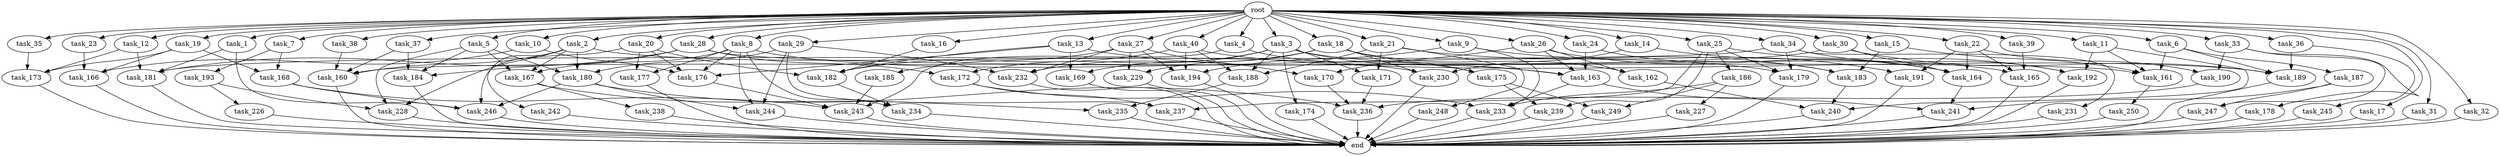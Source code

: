 digraph G {
  root [size="0.000000"];
  task_1 [size="1024.000000"];
  task_2 [size="1024.000000"];
  task_3 [size="1024.000000"];
  task_4 [size="1024.000000"];
  task_5 [size="1024.000000"];
  task_6 [size="1024.000000"];
  task_7 [size="1024.000000"];
  task_8 [size="1024.000000"];
  task_9 [size="1024.000000"];
  task_10 [size="1024.000000"];
  task_11 [size="1024.000000"];
  task_12 [size="1024.000000"];
  task_13 [size="1024.000000"];
  task_14 [size="1024.000000"];
  task_15 [size="1024.000000"];
  task_16 [size="1024.000000"];
  task_17 [size="1024.000000"];
  task_18 [size="1024.000000"];
  task_19 [size="1024.000000"];
  task_20 [size="1024.000000"];
  task_21 [size="1024.000000"];
  task_22 [size="1024.000000"];
  task_23 [size="1024.000000"];
  task_24 [size="1024.000000"];
  task_25 [size="1024.000000"];
  task_26 [size="1024.000000"];
  task_27 [size="1024.000000"];
  task_28 [size="1024.000000"];
  task_29 [size="1024.000000"];
  task_30 [size="1024.000000"];
  task_31 [size="1024.000000"];
  task_32 [size="1024.000000"];
  task_33 [size="1024.000000"];
  task_34 [size="1024.000000"];
  task_35 [size="1024.000000"];
  task_36 [size="1024.000000"];
  task_37 [size="1024.000000"];
  task_38 [size="1024.000000"];
  task_39 [size="1024.000000"];
  task_40 [size="1024.000000"];
  task_160 [size="2302102470656.000000"];
  task_161 [size="1984274890752.000000"];
  task_162 [size="618475290624.000000"];
  task_163 [size="1520418422784.000000"];
  task_164 [size="1357209665536.000000"];
  task_165 [size="1486058684416.000000"];
  task_166 [size="1219770712064.000000"];
  task_167 [size="1202590842880.000000"];
  task_168 [size="1073741824000.000000"];
  task_169 [size="996432412672.000000"];
  task_170 [size="523986010112.000000"];
  task_171 [size="1168231104512.000000"];
  task_172 [size="1717986918400.000000"];
  task_173 [size="566935683072.000000"];
  task_174 [size="858993459200.000000"];
  task_175 [size="1005022347264.000000"];
  task_176 [size="2388001816576.000000"];
  task_177 [size="1554778161152.000000"];
  task_178 [size="695784701952.000000"];
  task_179 [size="1700807049216.000000"];
  task_180 [size="377957122048.000000"];
  task_181 [size="2113123909632.000000"];
  task_182 [size="2388001816576.000000"];
  task_183 [size="738734374912.000000"];
  task_184 [size="2027224563712.000000"];
  task_185 [size="214748364800.000000"];
  task_186 [size="420906795008.000000"];
  task_187 [size="214748364800.000000"];
  task_188 [size="2027224563712.000000"];
  task_189 [size="1838246002688.000000"];
  task_190 [size="773094113280.000000"];
  task_191 [size="498216206336.000000"];
  task_192 [size="1537598291968.000000"];
  task_193 [size="858993459200.000000"];
  task_194 [size="1494648619008.000000"];
  task_226 [size="858993459200.000000"];
  task_227 [size="309237645312.000000"];
  task_228 [size="1202590842880.000000"];
  task_229 [size="523986010112.000000"];
  task_230 [size="764504178688.000000"];
  task_231 [size="420906795008.000000"];
  task_232 [size="558345748480.000000"];
  task_233 [size="1348619730944.000000"];
  task_234 [size="893353197568.000000"];
  task_235 [size="833223655424.000000"];
  task_236 [size="1202590842880.000000"];
  task_237 [size="764504178688.000000"];
  task_238 [size="695784701952.000000"];
  task_239 [size="558345748480.000000"];
  task_240 [size="1219770712064.000000"];
  task_241 [size="695784701952.000000"];
  task_242 [size="34359738368.000000"];
  task_243 [size="2250562863104.000000"];
  task_244 [size="1108101562368.000000"];
  task_245 [size="214748364800.000000"];
  task_246 [size="1915555414016.000000"];
  task_247 [size="773094113280.000000"];
  task_248 [size="309237645312.000000"];
  task_249 [size="446676598784.000000"];
  task_250 [size="420906795008.000000"];
  end [size="0.000000"];

  root -> task_1 [size="1.000000"];
  root -> task_2 [size="1.000000"];
  root -> task_3 [size="1.000000"];
  root -> task_4 [size="1.000000"];
  root -> task_5 [size="1.000000"];
  root -> task_6 [size="1.000000"];
  root -> task_7 [size="1.000000"];
  root -> task_8 [size="1.000000"];
  root -> task_9 [size="1.000000"];
  root -> task_10 [size="1.000000"];
  root -> task_11 [size="1.000000"];
  root -> task_12 [size="1.000000"];
  root -> task_13 [size="1.000000"];
  root -> task_14 [size="1.000000"];
  root -> task_15 [size="1.000000"];
  root -> task_16 [size="1.000000"];
  root -> task_17 [size="1.000000"];
  root -> task_18 [size="1.000000"];
  root -> task_19 [size="1.000000"];
  root -> task_20 [size="1.000000"];
  root -> task_21 [size="1.000000"];
  root -> task_22 [size="1.000000"];
  root -> task_23 [size="1.000000"];
  root -> task_24 [size="1.000000"];
  root -> task_25 [size="1.000000"];
  root -> task_26 [size="1.000000"];
  root -> task_27 [size="1.000000"];
  root -> task_28 [size="1.000000"];
  root -> task_29 [size="1.000000"];
  root -> task_30 [size="1.000000"];
  root -> task_31 [size="1.000000"];
  root -> task_32 [size="1.000000"];
  root -> task_33 [size="1.000000"];
  root -> task_34 [size="1.000000"];
  root -> task_35 [size="1.000000"];
  root -> task_36 [size="1.000000"];
  root -> task_37 [size="1.000000"];
  root -> task_38 [size="1.000000"];
  root -> task_39 [size="1.000000"];
  root -> task_40 [size="1.000000"];
  task_1 -> task_181 [size="679477248.000000"];
  task_1 -> task_246 [size="679477248.000000"];
  task_2 -> task_160 [size="33554432.000000"];
  task_2 -> task_167 [size="33554432.000000"];
  task_2 -> task_180 [size="33554432.000000"];
  task_2 -> task_228 [size="33554432.000000"];
  task_2 -> task_230 [size="33554432.000000"];
  task_2 -> task_242 [size="33554432.000000"];
  task_3 -> task_163 [size="838860800.000000"];
  task_3 -> task_165 [size="838860800.000000"];
  task_3 -> task_169 [size="838860800.000000"];
  task_3 -> task_171 [size="838860800.000000"];
  task_3 -> task_172 [size="838860800.000000"];
  task_3 -> task_174 [size="838860800.000000"];
  task_3 -> task_188 [size="838860800.000000"];
  task_4 -> task_175 [size="679477248.000000"];
  task_4 -> task_243 [size="679477248.000000"];
  task_5 -> task_167 [size="301989888.000000"];
  task_5 -> task_180 [size="301989888.000000"];
  task_5 -> task_184 [size="301989888.000000"];
  task_5 -> task_228 [size="301989888.000000"];
  task_6 -> task_161 [size="209715200.000000"];
  task_6 -> task_187 [size="209715200.000000"];
  task_6 -> task_189 [size="209715200.000000"];
  task_7 -> task_168 [size="838860800.000000"];
  task_7 -> task_193 [size="838860800.000000"];
  task_8 -> task_167 [size="838860800.000000"];
  task_8 -> task_176 [size="838860800.000000"];
  task_8 -> task_177 [size="838860800.000000"];
  task_8 -> task_179 [size="838860800.000000"];
  task_8 -> task_234 [size="838860800.000000"];
  task_8 -> task_244 [size="838860800.000000"];
  task_9 -> task_191 [size="411041792.000000"];
  task_9 -> task_194 [size="411041792.000000"];
  task_9 -> task_233 [size="411041792.000000"];
  task_10 -> task_166 [size="679477248.000000"];
  task_10 -> task_176 [size="679477248.000000"];
  task_11 -> task_161 [size="679477248.000000"];
  task_11 -> task_192 [size="679477248.000000"];
  task_11 -> task_240 [size="679477248.000000"];
  task_12 -> task_173 [size="134217728.000000"];
  task_12 -> task_181 [size="134217728.000000"];
  task_13 -> task_163 [size="134217728.000000"];
  task_13 -> task_169 [size="134217728.000000"];
  task_13 -> task_176 [size="134217728.000000"];
  task_13 -> task_182 [size="134217728.000000"];
  task_14 -> task_164 [size="411041792.000000"];
  task_14 -> task_230 [size="411041792.000000"];
  task_15 -> task_161 [size="209715200.000000"];
  task_15 -> task_183 [size="209715200.000000"];
  task_16 -> task_182 [size="679477248.000000"];
  task_17 -> end [size="1.000000"];
  task_18 -> task_162 [size="301989888.000000"];
  task_18 -> task_175 [size="301989888.000000"];
  task_18 -> task_229 [size="301989888.000000"];
  task_18 -> task_230 [size="301989888.000000"];
  task_18 -> task_232 [size="301989888.000000"];
  task_19 -> task_166 [size="209715200.000000"];
  task_19 -> task_168 [size="209715200.000000"];
  task_19 -> task_173 [size="209715200.000000"];
  task_20 -> task_176 [size="679477248.000000"];
  task_20 -> task_177 [size="679477248.000000"];
  task_20 -> task_182 [size="679477248.000000"];
  task_20 -> task_246 [size="679477248.000000"];
  task_21 -> task_171 [size="301989888.000000"];
  task_21 -> task_183 [size="301989888.000000"];
  task_21 -> task_188 [size="301989888.000000"];
  task_21 -> task_248 [size="301989888.000000"];
  task_22 -> task_164 [size="75497472.000000"];
  task_22 -> task_165 [size="75497472.000000"];
  task_22 -> task_190 [size="75497472.000000"];
  task_22 -> task_191 [size="75497472.000000"];
  task_23 -> task_166 [size="301989888.000000"];
  task_24 -> task_163 [size="209715200.000000"];
  task_24 -> task_183 [size="209715200.000000"];
  task_25 -> task_179 [size="411041792.000000"];
  task_25 -> task_186 [size="411041792.000000"];
  task_25 -> task_192 [size="411041792.000000"];
  task_25 -> task_237 [size="411041792.000000"];
  task_25 -> task_239 [size="411041792.000000"];
  task_26 -> task_162 [size="301989888.000000"];
  task_26 -> task_163 [size="301989888.000000"];
  task_26 -> task_164 [size="301989888.000000"];
  task_26 -> task_170 [size="301989888.000000"];
  task_27 -> task_170 [size="209715200.000000"];
  task_27 -> task_185 [size="209715200.000000"];
  task_27 -> task_194 [size="209715200.000000"];
  task_27 -> task_229 [size="209715200.000000"];
  task_27 -> task_232 [size="209715200.000000"];
  task_28 -> task_161 [size="838860800.000000"];
  task_28 -> task_172 [size="838860800.000000"];
  task_28 -> task_181 [size="838860800.000000"];
  task_28 -> task_184 [size="838860800.000000"];
  task_29 -> task_180 [size="33554432.000000"];
  task_29 -> task_232 [size="33554432.000000"];
  task_29 -> task_237 [size="33554432.000000"];
  task_29 -> task_244 [size="33554432.000000"];
  task_30 -> task_160 [size="536870912.000000"];
  task_30 -> task_164 [size="536870912.000000"];
  task_30 -> task_189 [size="536870912.000000"];
  task_31 -> end [size="1.000000"];
  task_32 -> end [size="1.000000"];
  task_33 -> task_178 [size="679477248.000000"];
  task_33 -> task_190 [size="679477248.000000"];
  task_33 -> task_247 [size="679477248.000000"];
  task_34 -> task_179 [size="411041792.000000"];
  task_34 -> task_181 [size="411041792.000000"];
  task_34 -> task_192 [size="411041792.000000"];
  task_34 -> task_231 [size="411041792.000000"];
  task_35 -> task_173 [size="209715200.000000"];
  task_36 -> task_189 [size="209715200.000000"];
  task_36 -> task_245 [size="209715200.000000"];
  task_37 -> task_160 [size="838860800.000000"];
  task_37 -> task_184 [size="838860800.000000"];
  task_38 -> task_160 [size="838860800.000000"];
  task_39 -> task_165 [size="536870912.000000"];
  task_40 -> task_182 [size="838860800.000000"];
  task_40 -> task_188 [size="838860800.000000"];
  task_40 -> task_189 [size="838860800.000000"];
  task_40 -> task_194 [size="838860800.000000"];
  task_160 -> end [size="1.000000"];
  task_161 -> task_250 [size="411041792.000000"];
  task_162 -> task_240 [size="209715200.000000"];
  task_163 -> task_233 [size="301989888.000000"];
  task_163 -> task_241 [size="301989888.000000"];
  task_164 -> task_241 [size="301989888.000000"];
  task_165 -> end [size="1.000000"];
  task_166 -> end [size="1.000000"];
  task_167 -> task_235 [size="679477248.000000"];
  task_167 -> task_238 [size="679477248.000000"];
  task_168 -> task_243 [size="301989888.000000"];
  task_168 -> task_246 [size="301989888.000000"];
  task_169 -> end [size="1.000000"];
  task_170 -> task_236 [size="679477248.000000"];
  task_171 -> task_236 [size="209715200.000000"];
  task_172 -> task_233 [size="301989888.000000"];
  task_172 -> task_237 [size="301989888.000000"];
  task_173 -> end [size="1.000000"];
  task_174 -> end [size="1.000000"];
  task_175 -> task_239 [size="134217728.000000"];
  task_175 -> task_249 [size="134217728.000000"];
  task_176 -> task_243 [size="536870912.000000"];
  task_177 -> end [size="1.000000"];
  task_178 -> end [size="1.000000"];
  task_179 -> end [size="1.000000"];
  task_180 -> task_236 [size="209715200.000000"];
  task_180 -> task_244 [size="209715200.000000"];
  task_180 -> task_246 [size="209715200.000000"];
  task_181 -> end [size="1.000000"];
  task_182 -> task_234 [size="33554432.000000"];
  task_183 -> task_240 [size="301989888.000000"];
  task_184 -> end [size="1.000000"];
  task_185 -> task_243 [size="679477248.000000"];
  task_186 -> task_227 [size="301989888.000000"];
  task_186 -> task_233 [size="301989888.000000"];
  task_186 -> task_249 [size="301989888.000000"];
  task_187 -> task_241 [size="75497472.000000"];
  task_187 -> task_247 [size="75497472.000000"];
  task_188 -> task_235 [size="134217728.000000"];
  task_189 -> end [size="1.000000"];
  task_190 -> task_236 [size="75497472.000000"];
  task_191 -> end [size="1.000000"];
  task_192 -> end [size="1.000000"];
  task_193 -> task_226 [size="838860800.000000"];
  task_193 -> task_228 [size="838860800.000000"];
  task_194 -> end [size="1.000000"];
  task_226 -> end [size="1.000000"];
  task_227 -> end [size="1.000000"];
  task_228 -> end [size="1.000000"];
  task_229 -> end [size="1.000000"];
  task_230 -> end [size="1.000000"];
  task_231 -> end [size="1.000000"];
  task_232 -> end [size="1.000000"];
  task_233 -> end [size="1.000000"];
  task_234 -> end [size="1.000000"];
  task_235 -> end [size="1.000000"];
  task_236 -> end [size="1.000000"];
  task_237 -> end [size="1.000000"];
  task_238 -> end [size="1.000000"];
  task_239 -> end [size="1.000000"];
  task_240 -> end [size="1.000000"];
  task_241 -> end [size="1.000000"];
  task_242 -> end [size="1.000000"];
  task_243 -> end [size="1.000000"];
  task_244 -> end [size="1.000000"];
  task_245 -> end [size="1.000000"];
  task_246 -> end [size="1.000000"];
  task_247 -> end [size="1.000000"];
  task_248 -> end [size="1.000000"];
  task_249 -> end [size="1.000000"];
  task_250 -> end [size="1.000000"];
}
